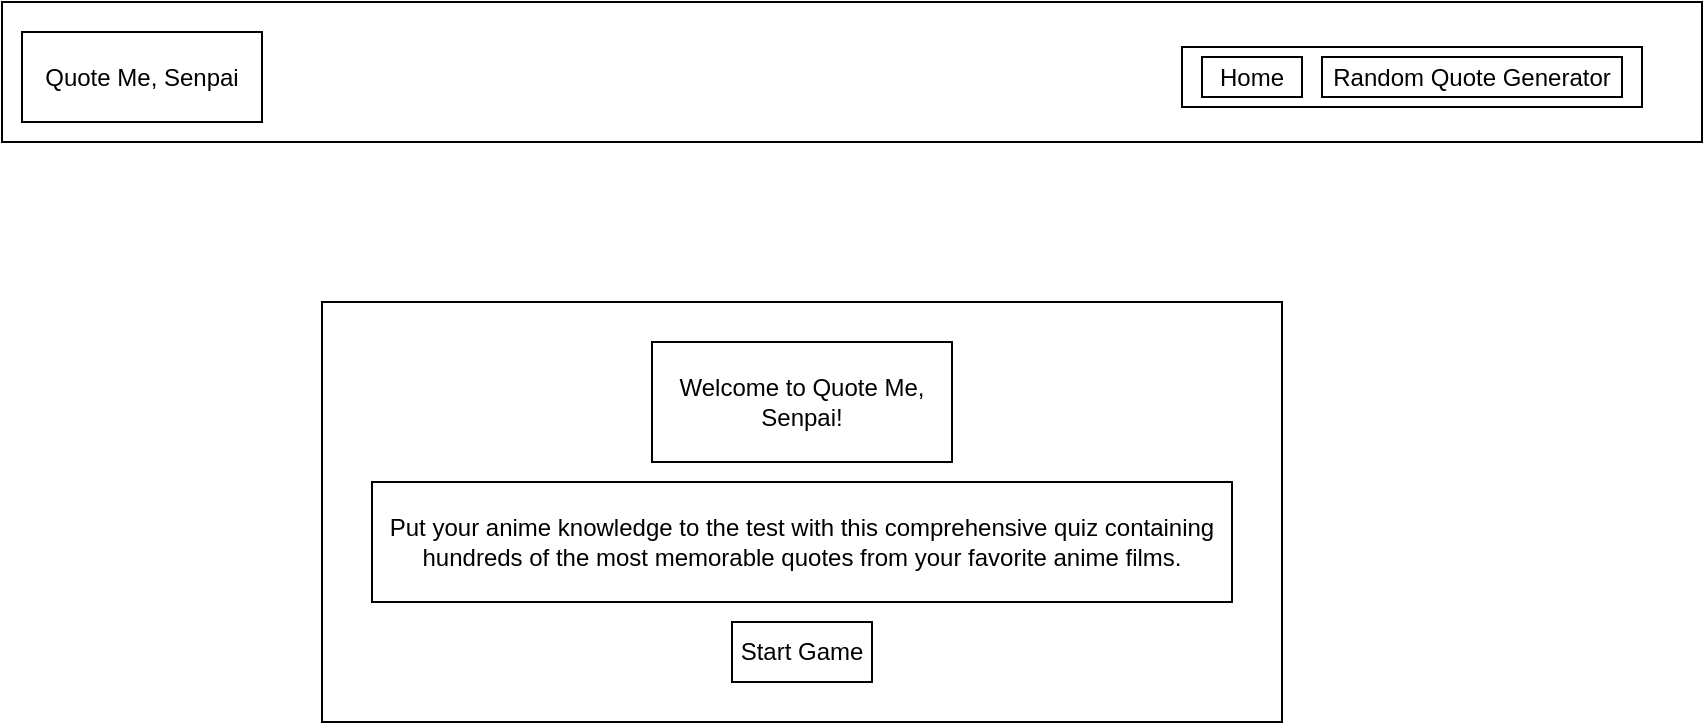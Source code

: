 <mxfile>
    <diagram id="VXaFxo0FiwJ81_RNlHbv" name="Title Page">
        <mxGraphModel dx="1042" dy="917" grid="1" gridSize="10" guides="1" tooltips="1" connect="1" arrows="1" fold="1" page="1" pageScale="1" pageWidth="850" pageHeight="1100" math="0" shadow="0">
            <root>
                <mxCell id="0"/>
                <mxCell id="1" parent="0"/>
                <mxCell id="18" value="" style="rounded=0;whiteSpace=wrap;html=1;fontSize=12;" parent="1" vertex="1">
                    <mxGeometry width="850" height="70" as="geometry"/>
                </mxCell>
                <mxCell id="9" value="Quote Me, Senpai" style="rounded=0;whiteSpace=wrap;html=1;" parent="1" vertex="1">
                    <mxGeometry x="10" y="15" width="120" height="45" as="geometry"/>
                </mxCell>
                <mxCell id="10" value="" style="rounded=0;whiteSpace=wrap;html=1;" parent="1" vertex="1">
                    <mxGeometry x="160" y="150" width="480" height="210" as="geometry"/>
                </mxCell>
                <mxCell id="12" value="" style="rounded=0;whiteSpace=wrap;html=1;" parent="1" vertex="1">
                    <mxGeometry x="590" y="22.5" width="230" height="30" as="geometry"/>
                </mxCell>
                <mxCell id="13" value="Random Quote Generator" style="rounded=0;whiteSpace=wrap;html=1;" parent="1" vertex="1">
                    <mxGeometry x="660" y="27.5" width="150" height="20" as="geometry"/>
                </mxCell>
                <mxCell id="15" value="Home" style="rounded=0;whiteSpace=wrap;html=1;" parent="1" vertex="1">
                    <mxGeometry x="600" y="27.5" width="50" height="20" as="geometry"/>
                </mxCell>
                <mxCell id="16" value="&lt;font style=&quot;font-size: 12px&quot;&gt;Start Game&lt;/font&gt;" style="rounded=0;whiteSpace=wrap;html=1;fontSize=7;" parent="1" vertex="1">
                    <mxGeometry x="365" y="310" width="70" height="30" as="geometry"/>
                </mxCell>
                <mxCell id="17" value="Welcome to Quote Me, Senpai!" style="rounded=0;whiteSpace=wrap;html=1;fontSize=12;" parent="1" vertex="1">
                    <mxGeometry x="325" y="170" width="150" height="60" as="geometry"/>
                </mxCell>
                <mxCell id="19" value="Put your anime knowledge to the test with this comprehensive quiz containing hundreds of the most memorable quotes from your favorite anime films." style="rounded=0;whiteSpace=wrap;html=1;" vertex="1" parent="1">
                    <mxGeometry x="185" y="240" width="430" height="60" as="geometry"/>
                </mxCell>
            </root>
        </mxGraphModel>
    </diagram>
    <diagram id="PHAZTwvSJs3tpsg8RhT4" name="Quiz">
        <mxGraphModel dx="1042" dy="917" grid="1" gridSize="10" guides="1" tooltips="1" connect="1" arrows="1" fold="1" page="1" pageScale="1" pageWidth="850" pageHeight="1100" math="0" shadow="0">
            <root>
                <mxCell id="rj7ZBL9GnCpkZjyiGFAT-0"/>
                <mxCell id="rj7ZBL9GnCpkZjyiGFAT-1" parent="rj7ZBL9GnCpkZjyiGFAT-0"/>
                <mxCell id="fnMedMm74Vx4komnPYh7-1" value="" style="rounded=0;whiteSpace=wrap;html=1;fontSize=12;" vertex="1" parent="rj7ZBL9GnCpkZjyiGFAT-1">
                    <mxGeometry width="850" height="80" as="geometry"/>
                </mxCell>
                <mxCell id="fnMedMm74Vx4komnPYh7-2" value="" style="rounded=0;whiteSpace=wrap;html=1;" vertex="1" parent="rj7ZBL9GnCpkZjyiGFAT-1">
                    <mxGeometry x="600" y="17.5" width="230" height="30" as="geometry"/>
                </mxCell>
                <mxCell id="fnMedMm74Vx4komnPYh7-3" value="Home" style="rounded=0;whiteSpace=wrap;html=1;" vertex="1" parent="rj7ZBL9GnCpkZjyiGFAT-1">
                    <mxGeometry x="610" y="22.5" width="50" height="20" as="geometry"/>
                </mxCell>
                <mxCell id="fnMedMm74Vx4komnPYh7-4" value="Random Quote Generator" style="rounded=0;whiteSpace=wrap;html=1;" vertex="1" parent="rj7ZBL9GnCpkZjyiGFAT-1">
                    <mxGeometry x="670" y="22.5" width="150" height="20" as="geometry"/>
                </mxCell>
                <mxCell id="fnMedMm74Vx4komnPYh7-0" value="Quote Me, Senpai" style="rounded=0;whiteSpace=wrap;html=1;" vertex="1" parent="rj7ZBL9GnCpkZjyiGFAT-1">
                    <mxGeometry x="10" y="10" width="120" height="45" as="geometry"/>
                </mxCell>
                <mxCell id="qAMOZQ2YStMqOkCcbtmP-0" value="Current Win Streak: 0 || Best Win Streak: 1" style="rounded=0;whiteSpace=wrap;html=1;" vertex="1" parent="rj7ZBL9GnCpkZjyiGFAT-1">
                    <mxGeometry x="280" y="60" width="250" height="20" as="geometry"/>
                </mxCell>
                <mxCell id="UZNMUrl0mO9TLFQOylir-0" value="" style="rounded=0;whiteSpace=wrap;html=1;" vertex="1" parent="rj7ZBL9GnCpkZjyiGFAT-1">
                    <mxGeometry x="185" y="190" width="480" height="240" as="geometry"/>
                </mxCell>
                <mxCell id="UZNMUrl0mO9TLFQOylir-1" value="Quote" style="rounded=0;whiteSpace=wrap;html=1;fontSize=12;" vertex="1" parent="rj7ZBL9GnCpkZjyiGFAT-1">
                    <mxGeometry x="350" y="210" width="150" height="60" as="geometry"/>
                </mxCell>
                <mxCell id="UZNMUrl0mO9TLFQOylir-2" value="Answer 1" style="rounded=0;whiteSpace=wrap;html=1;" vertex="1" parent="rj7ZBL9GnCpkZjyiGFAT-1">
                    <mxGeometry x="280" y="285" width="290" height="20" as="geometry"/>
                </mxCell>
                <mxCell id="UZNMUrl0mO9TLFQOylir-3" value="Answer 2" style="rounded=0;whiteSpace=wrap;html=1;" vertex="1" parent="rj7ZBL9GnCpkZjyiGFAT-1">
                    <mxGeometry x="280" y="320" width="290" height="20" as="geometry"/>
                </mxCell>
                <mxCell id="UZNMUrl0mO9TLFQOylir-4" value="Answer 3" style="rounded=0;whiteSpace=wrap;html=1;" vertex="1" parent="rj7ZBL9GnCpkZjyiGFAT-1">
                    <mxGeometry x="280" y="350" width="290" height="20" as="geometry"/>
                </mxCell>
                <mxCell id="UZNMUrl0mO9TLFQOylir-5" value="Answer 4" style="rounded=0;whiteSpace=wrap;html=1;" vertex="1" parent="rj7ZBL9GnCpkZjyiGFAT-1">
                    <mxGeometry x="280" y="380" width="290" height="20" as="geometry"/>
                </mxCell>
            </root>
        </mxGraphModel>
    </diagram>
</mxfile>